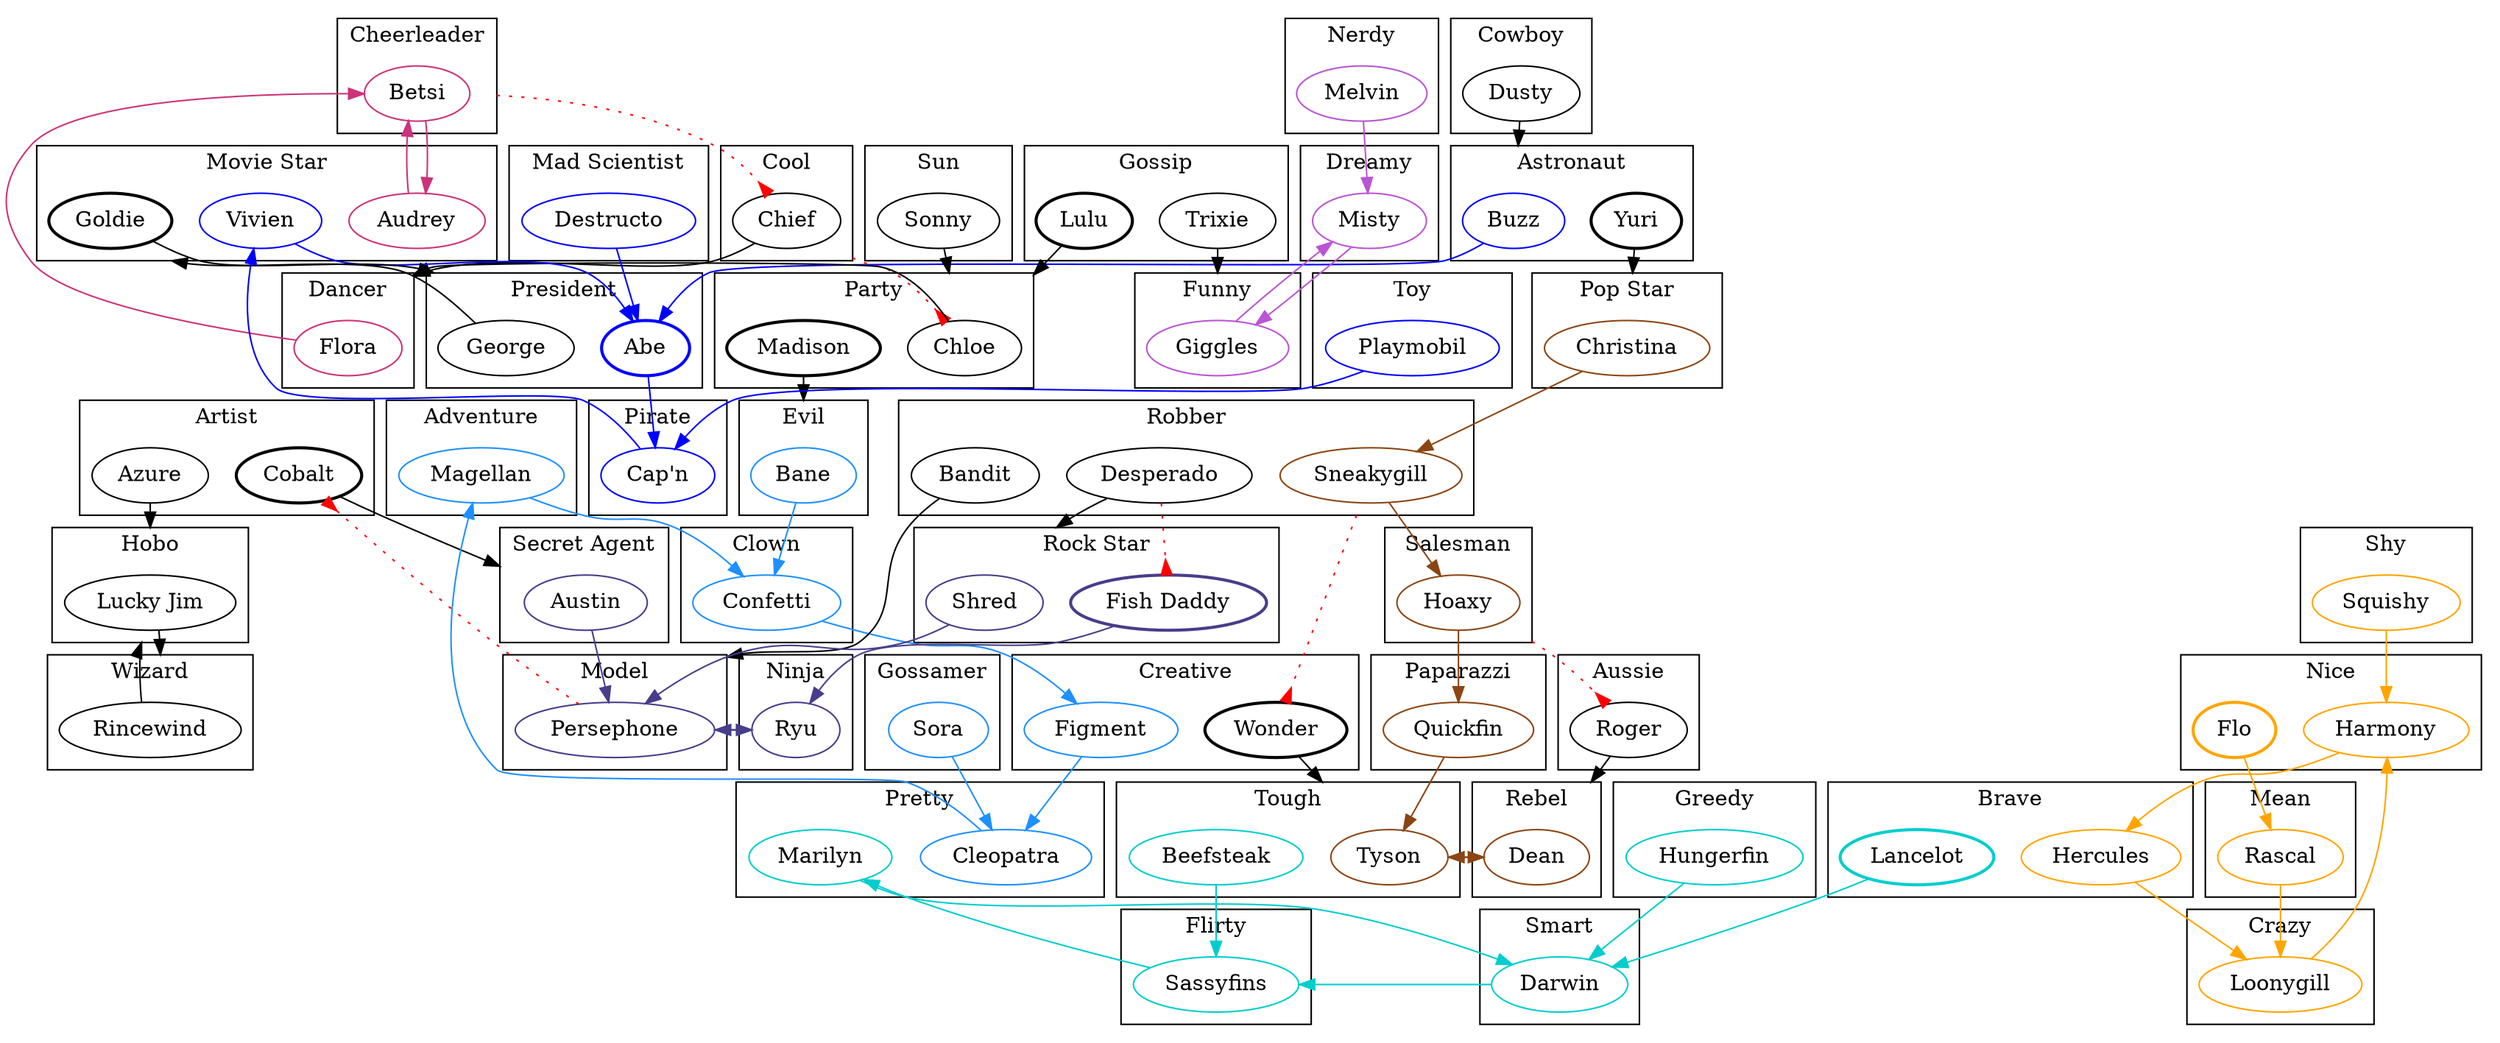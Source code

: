 digraph Fish {
    graph [compound = true];
    
    subgraph clusterAdventure {
        label = Adventure;
        Magellan [color = dodgerblue];
    }
    Magellan -> Confetti [color = dodgerblue];
    
    subgraph clusterArtist {
        label = Artist;
        Azure;
        Cobalt [style = bold];
    }
    Azure -> "Lucky Jim" [lhead = clusterHobo];
    Cobalt -> Austin [lhead = clusterSecretAgent];
    Persephone -> Cobalt [lhead = clusterModel color = red style = dotted arrowhead = inv];
    
    subgraph clusterAstronaut {
        label = Astronaut;
        Buzz [color = blue];
        Yuri [style = bold];
    }
    Buzz -> Abe [color = blue];
    Yuri -> Christina [lhead = clusterPopStar];
    
    subgraph clusterAussie {
        label = Aussie;
        Roger;
    }
    Roger -> Dean [lhead = clusterRebel];
    Hoaxy -> Roger [ltail = clusterSalesman color = red style = dotted arrowhead = inv];
    
    subgraph clusterBrave {
        label = Brave;
        Hercules [color = orange];
        Lancelot [style = bold color = cyan3];
    }
    Hercules -> Loonygill [color = orange];
    Lancelot -> Darwin [color = cyan3];
    
    subgraph clusterCheerleader {
        label = Cheerleader;
        Betsi [color = violetred3];
    }
    Betsi -> Audrey [color = violetred3];
    
    subgraph clusterClown {
        label = Clown;
        Confetti [color = dodgerblue];
    }
    Confetti -> Figment [color = dodgerblue];
    
    subgraph clusterCool {
        label = Cool;
        Chief;
    }
    Chief -> Flora [lhead = clusterDancer];
    Betsi -> Chief [ltail = clusterCheerleader color = red style = dotted arrowhead = inv];
    
    subgraph clusterCowboy {
        label = Cowboy;
        Dusty;
    }
    Dusty -> Buzz [lhead = clusterAstronaut];
    
    subgraph clusterCrazy {
        label = Crazy;
        Loonygill [color = orange];
    }
    Loonygill -> Harmony [color = orange];
    
    subgraph clusterCreative {
        label = Creative;
        Figment [color = dodgerblue];
        Wonder [style = bold];
    }
    Figment -> Cleopatra [color = dodgerblue];
    Wonder -> Tyson [lhead = clusterTough];
    Sneakygill -> Wonder [ltail = clusterRobber style = dotted arrowhead = inv color = red];
    
    subgraph clusterDancer {
        label = Dancer;
        Flora [color = violetred3];
    }
    Flora -> Betsi [color = violetred3];
    
    subgraph clusterDreamy {
        label = Dreamy;
        Misty [color = mediumorchid];
    }
    Misty -> Giggles [color = mediumorchid];
    
    subgraph clusterEvil {
        label = Evil;
        Bane [color = dodgerblue];
    }
    Bane -> Confetti [color = dodgerblue];
    
    subgraph clusterFlirty {
        label = Flirty;
        Sassyfins [color = cyan3];
    }
    Sassyfins -> Marilyn [color = cyan3];
    
    subgraph clusterFunny {
        label = Funny;
        Giggles [color = mediumorchid];
    }
    Giggles -> Misty [color = mediumorchid];
    
    subgraph clusterGossamer {
        label = Gossamer;
        Sora [color = dodgerblue];
    }
    Sora -> Cleopatra [color = dodgerblue];
    
    subgraph clusterGossip {
        label = Gossip;
        Lulu [style = bold];
        Trixie;
    }
    Lulu -> Chloe [lhead = clusterParty];
    Trixie -> Giggles [lhead = clusterFunny];
    
    subgraph clusterGreedy {
        label = Greedy;
        Hungerfin [color = cyan3];
    }
    Hungerfin -> Darwin [color = cyan3];
    
    subgraph clusterHobo {
        label = Hobo;
        "Lucky Jim";
    }
    "Lucky Jim" -> Rincewind [lhead = clusterWizard];
    
    subgraph clusterMadScientist {
        label = "Mad Scientist";
        Destructo [color = blue];
    }
    Destructo -> Abe [color = blue];
    
    subgraph clusterMean {
        label = Mean;
        Rascal [color = orange];
    }
    Rascal -> Loonygill [color = orange];
    
    subgraph clusterModel {
        label = Model;
        Persephone [color = darkslateblue];
    }
    Persephone -> Ryu [color = darkslateblue];
    
    subgraph clusterMovieStar {
        label = "Movie Star";
        Vivien [color = blue];
        Audrey [color = violetred3];
        Goldie [style = bold];
    }
    Vivien -> Abe [color = blue];
    Audrey -> Betsi [color = violetred3];
    Goldie -> George [lhead = clusterPresident];
    
    subgraph clusterNerdy {
        label = Nerdy;
        Melvin [color = mediumorchid];
    }
    Melvin -> Misty [color = mediumorchid];
    
    subgraph clusterNice {
        label = Nice;
        Harmony [color = orange];
        Flo [style = bold color = orange];
    }
    Harmony -> Hercules [color = orange];
    Flo -> Rascal [color = orange];
    
    subgraph clusterNinja {
        label = Ninja;
        Ryu [color = darkslateblue];
    }
    Ryu -> Persephone [color = darkslateblue];
    
    subgraph clusterPaparazzi {
        label = Paparazzi;
        Quickfin [color = chocolate4];
    }
    Quickfin -> Tyson [color = chocolate4];
    
    subgraph clusterParty {
        label = Party;
        Chloe;
        Madison [style = bold];
    }
    Chloe -> Flora [lhead = clusterDancer];
    Chief -> Chloe [ltail = clusterCool color = red style = dotted arrowhead = inv];
    Madison -> Bane [lhead = clusterEvil];
    
    subgraph clusterPirate {
        label = Pirate;
        "Cap'n" [color = blue];
    }
    "Cap'n" -> Vivien [color = blue];
    
    subgraph clusterPopStar {
        label = "Pop Star";
        Christina [color = chocolate4];
    }
    Christina -> Sneakygill [color = chocolate4];
    
    subgraph clusterPresident {
        label = President;
        Abe [style = bold color = blue];
        George;
    }
    Abe -> "Cap'n" [color = blue];
    George -> Goldie [lhead = clusterMovieStar];
    
    subgraph clusterPretty {
        label = Pretty;
        Cleopatra [color = dodgerblue];
        Marilyn [color = cyan3];
    }
    Cleopatra -> Magellan [color = dodgerblue];
    Marilyn -> Darwin [color = cyan3];
    
    subgraph clusterRebel {
        label = Rebel;
        Dean [color = chocolate4];
    }
    Dean -> Tyson [color = chocolate4];
    
    subgraph clusterRobber {
        label = Robber;
        Sneakygill [color = chocolate4];
        Bandit;
        Desperado;
    }
    Sneakygill -> Hoaxy [color = chocolate4];
    Bandit -> Persephone [lhead = clusterModel];
    Desperado -> Shred [lhead = clusterRockStar];
    
    subgraph clusterRockStar {
        label = "Rock Star";
        Shred [color = darkslateblue];
        "Fish Daddy" [style = bold color = darkslateblue];
    }
    Shred -> Persephone [color = darkslateblue];
    "Fish Daddy" -> Ryu [color = darkslateblue];
    Desperado -> "Fish Daddy" [lhead = clusterRobber color = red style = dotted arrowhead = inv];
    
    subgraph clusterSalesman {
        label = Salesman;
        Hoaxy [color = chocolate4];
    }
    Hoaxy -> Quickfin [color = chocolate4];
    
    subgraph clusterSecretAgent {
        label = "Secret Agent";
        Austin [color = darkslateblue];
    }
    Austin -> Persephone [color = darkslateblue];
    
    subgraph clusterShy {
        label = Shy;
        Squishy [color = orange];
    }
    Squishy -> Harmony [color = orange];
    
    subgraph clusterSmart {
        label = Smart;
        Darwin [color = cyan3];
    }
    Darwin -> Sassyfins [color = cyan3];
    
    subgraph clusterSun {
        label = Sun;
        Sonny;
    }
    Sonny -> Chloe [lhead = clusterParty];
    
    subgraph clusterTough {
        label = Tough;
        Tyson [color = chocolate4];
        Beefsteak [color = cyan3];
    }
    Tyson -> Dean [color = chocolate4];
    Beefsteak -> Sassyfins [color = cyan3];
    
    subgraph clusterToy {
        label = Toy;
        Playmobil [color = blue];
    }
    Playmobil -> "Cap'n" [color = blue];
    
    subgraph clusterWizard {
        label = Wizard;
        Rincewind;
    }
    Rincewind -> "Lucky Jim" [lhead = clusterHobo];
}